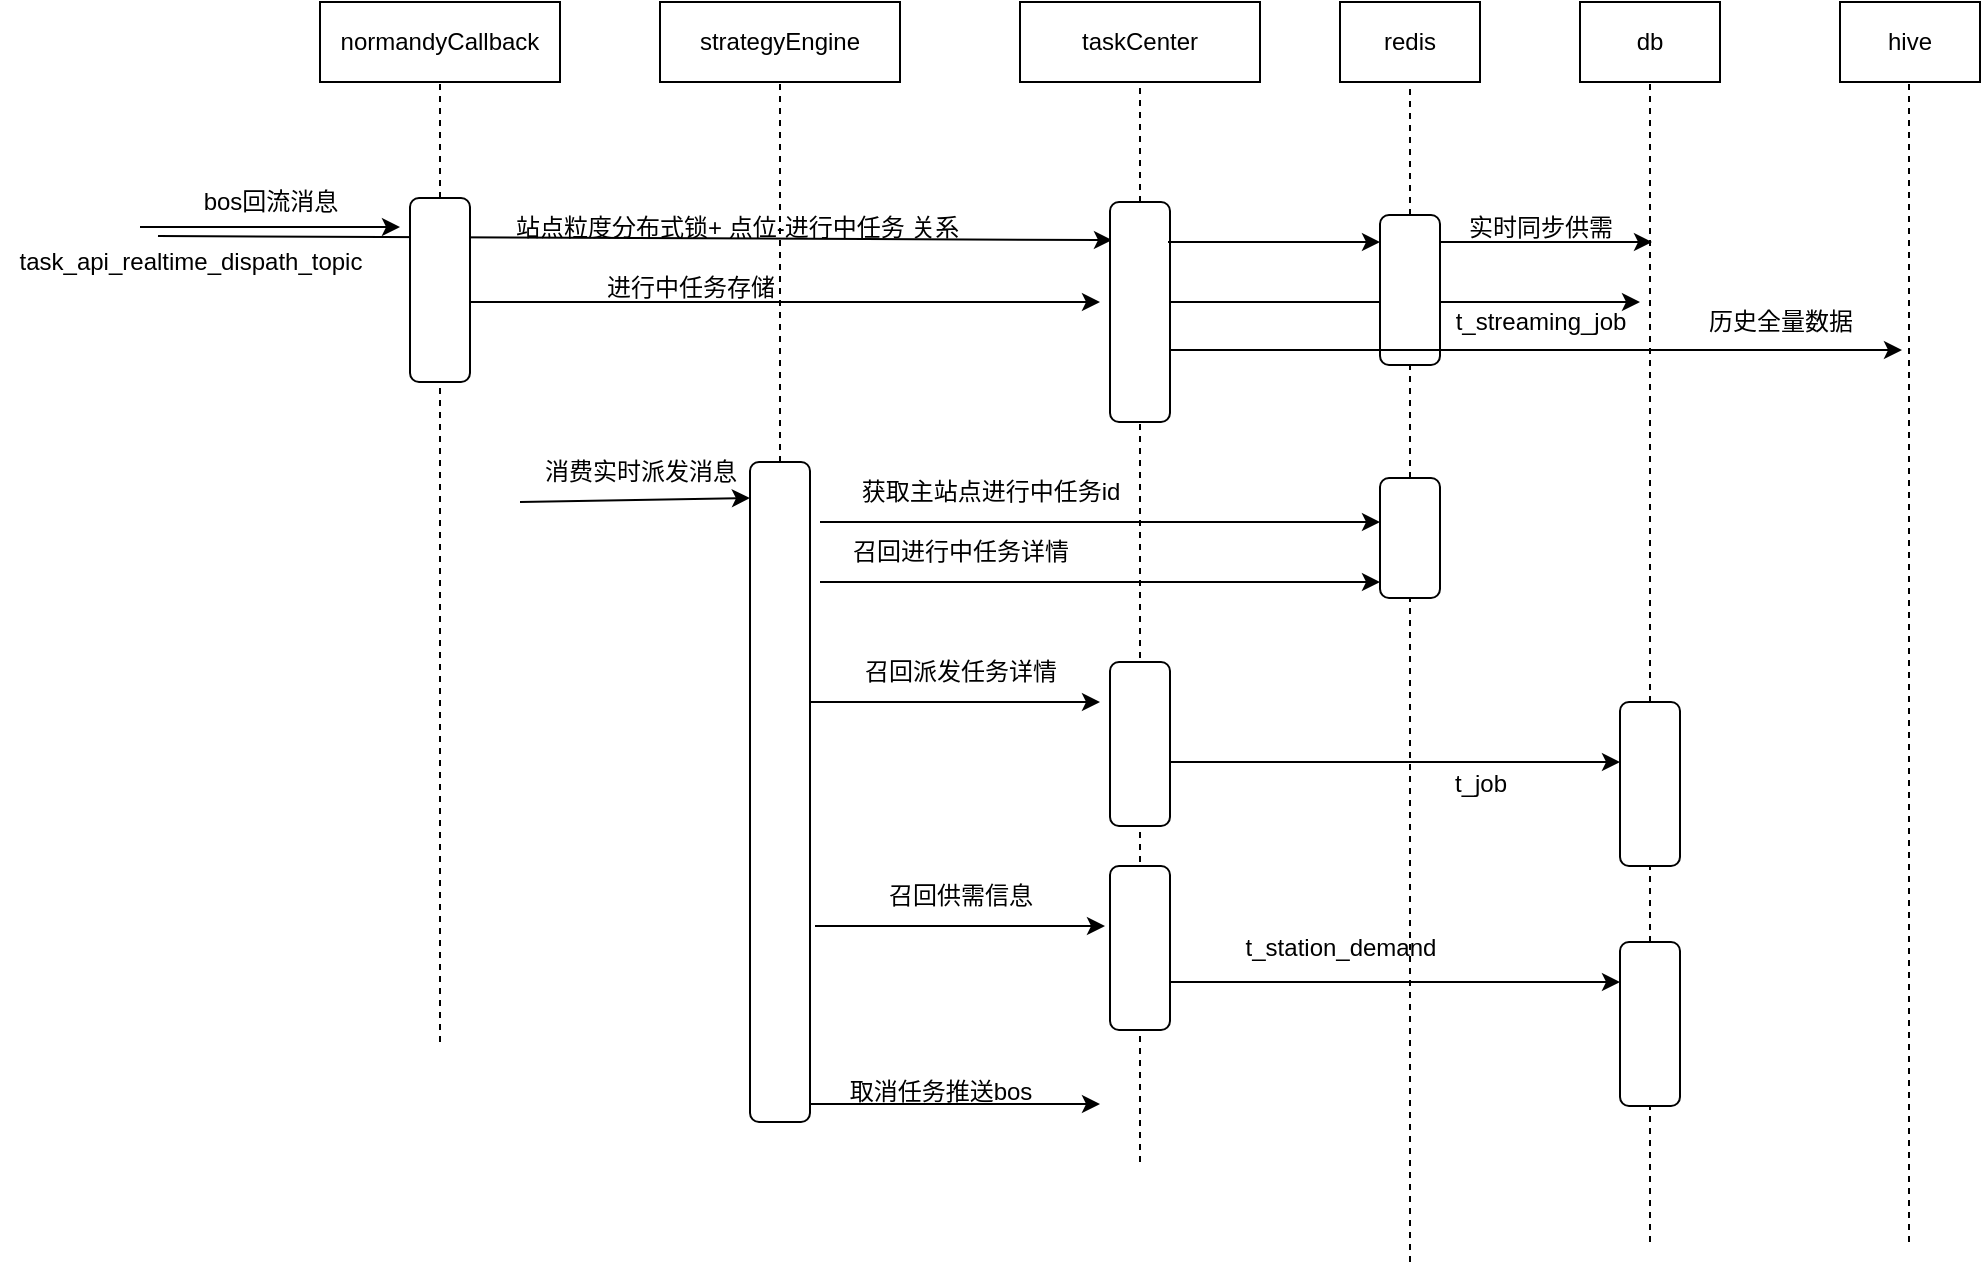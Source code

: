 <mxfile version="21.7.2" type="github">
  <diagram name="Page-1" id="b5c7aztyqT4D3_MfnT8D">
    <mxGraphModel dx="1804" dy="610" grid="1" gridSize="10" guides="1" tooltips="1" connect="1" arrows="1" fold="1" page="1" pageScale="1" pageWidth="850" pageHeight="1100" math="0" shadow="0">
      <root>
        <mxCell id="0" />
        <mxCell id="1" parent="0" />
        <mxCell id="7b0p1Mp8p-Ngd0mBVlGu-1" value="normandyCallback" style="rounded=0;whiteSpace=wrap;html=1;" vertex="1" parent="1">
          <mxGeometry x="90" y="80" width="120" height="40" as="geometry" />
        </mxCell>
        <mxCell id="7b0p1Mp8p-Ngd0mBVlGu-2" value="strategyEngine" style="rounded=0;whiteSpace=wrap;html=1;" vertex="1" parent="1">
          <mxGeometry x="260" y="80" width="120" height="40" as="geometry" />
        </mxCell>
        <mxCell id="7b0p1Mp8p-Ngd0mBVlGu-3" value="taskCenter" style="rounded=0;whiteSpace=wrap;html=1;" vertex="1" parent="1">
          <mxGeometry x="440" y="80" width="120" height="40" as="geometry" />
        </mxCell>
        <mxCell id="7b0p1Mp8p-Ngd0mBVlGu-5" value="redis" style="rounded=0;whiteSpace=wrap;html=1;" vertex="1" parent="1">
          <mxGeometry x="600" y="80" width="70" height="40" as="geometry" />
        </mxCell>
        <mxCell id="7b0p1Mp8p-Ngd0mBVlGu-7" value="" style="endArrow=none;dashed=1;html=1;rounded=0;entryX=0.5;entryY=1;entryDx=0;entryDy=0;" edge="1" parent="1" source="7b0p1Mp8p-Ngd0mBVlGu-24" target="7b0p1Mp8p-Ngd0mBVlGu-1">
          <mxGeometry width="50" height="50" relative="1" as="geometry">
            <mxPoint x="150" y="600" as="sourcePoint" />
            <mxPoint x="460" y="310" as="targetPoint" />
          </mxGeometry>
        </mxCell>
        <mxCell id="7b0p1Mp8p-Ngd0mBVlGu-8" value="" style="endArrow=none;dashed=1;html=1;rounded=0;entryX=0.5;entryY=1;entryDx=0;entryDy=0;" edge="1" parent="1" source="7b0p1Mp8p-Ngd0mBVlGu-34" target="7b0p1Mp8p-Ngd0mBVlGu-2">
          <mxGeometry width="50" height="50" relative="1" as="geometry">
            <mxPoint x="320" y="620" as="sourcePoint" />
            <mxPoint x="160" y="130" as="targetPoint" />
            <Array as="points" />
          </mxGeometry>
        </mxCell>
        <mxCell id="7b0p1Mp8p-Ngd0mBVlGu-10" value="" style="endArrow=none;dashed=1;html=1;rounded=0;" edge="1" parent="1" source="7b0p1Mp8p-Ngd0mBVlGu-26">
          <mxGeometry width="50" height="50" relative="1" as="geometry">
            <mxPoint x="499.5" y="610" as="sourcePoint" />
            <mxPoint x="500" y="120" as="targetPoint" />
            <Array as="points" />
          </mxGeometry>
        </mxCell>
        <mxCell id="7b0p1Mp8p-Ngd0mBVlGu-13" value="" style="endArrow=none;dashed=1;html=1;rounded=0;" edge="1" parent="1" source="7b0p1Mp8p-Ngd0mBVlGu-28">
          <mxGeometry width="50" height="50" relative="1" as="geometry">
            <mxPoint x="634.5" y="600" as="sourcePoint" />
            <mxPoint x="635" y="120" as="targetPoint" />
            <Array as="points" />
          </mxGeometry>
        </mxCell>
        <mxCell id="7b0p1Mp8p-Ngd0mBVlGu-15" value="" style="endArrow=classic;html=1;rounded=0;" edge="1" parent="1">
          <mxGeometry width="50" height="50" relative="1" as="geometry">
            <mxPoint y="192.5" as="sourcePoint" />
            <mxPoint x="130" y="192.5" as="targetPoint" />
          </mxGeometry>
        </mxCell>
        <mxCell id="7b0p1Mp8p-Ngd0mBVlGu-16" value="bos回流消息" style="text;html=1;align=center;verticalAlign=middle;resizable=0;points=[];autosize=1;strokeColor=none;fillColor=none;" vertex="1" parent="1">
          <mxGeometry x="20" y="165" width="90" height="30" as="geometry" />
        </mxCell>
        <mxCell id="7b0p1Mp8p-Ngd0mBVlGu-18" value="task_api_realtime_dispath_topic" style="text;html=1;align=center;verticalAlign=middle;resizable=0;points=[];autosize=1;strokeColor=none;fillColor=none;" vertex="1" parent="1">
          <mxGeometry x="-70" y="195" width="190" height="30" as="geometry" />
        </mxCell>
        <mxCell id="7b0p1Mp8p-Ngd0mBVlGu-20" value="" style="endArrow=classic;html=1;rounded=0;entryX=0.033;entryY=0.173;entryDx=0;entryDy=0;entryPerimeter=0;" edge="1" parent="1" target="7b0p1Mp8p-Ngd0mBVlGu-26">
          <mxGeometry width="50" height="50" relative="1" as="geometry">
            <mxPoint x="8.99" y="197.02" as="sourcePoint" />
            <mxPoint x="475.0" y="194.995" as="targetPoint" />
            <Array as="points" />
          </mxGeometry>
        </mxCell>
        <mxCell id="7b0p1Mp8p-Ngd0mBVlGu-21" value="站点粒度分布式锁+ 点位-进行中任务 关系&amp;nbsp;" style="text;html=1;align=center;verticalAlign=middle;resizable=0;points=[];autosize=1;strokeColor=none;fillColor=none;" vertex="1" parent="1">
          <mxGeometry x="175" y="178" width="250" height="30" as="geometry" />
        </mxCell>
        <mxCell id="7b0p1Mp8p-Ngd0mBVlGu-22" value="" style="endArrow=classic;html=1;rounded=0;" edge="1" parent="1">
          <mxGeometry width="50" height="50" relative="1" as="geometry">
            <mxPoint x="150" y="230" as="sourcePoint" />
            <mxPoint x="480" y="230" as="targetPoint" />
          </mxGeometry>
        </mxCell>
        <mxCell id="7b0p1Mp8p-Ngd0mBVlGu-23" value="进行中任务存储" style="text;html=1;align=center;verticalAlign=middle;resizable=0;points=[];autosize=1;strokeColor=none;fillColor=none;" vertex="1" parent="1">
          <mxGeometry x="220" y="208" width="110" height="30" as="geometry" />
        </mxCell>
        <mxCell id="7b0p1Mp8p-Ngd0mBVlGu-25" value="" style="endArrow=none;dashed=1;html=1;rounded=0;entryX=0.5;entryY=1;entryDx=0;entryDy=0;" edge="1" parent="1" target="7b0p1Mp8p-Ngd0mBVlGu-24">
          <mxGeometry width="50" height="50" relative="1" as="geometry">
            <mxPoint x="150" y="600" as="sourcePoint" />
            <mxPoint x="150" y="120" as="targetPoint" />
          </mxGeometry>
        </mxCell>
        <mxCell id="7b0p1Mp8p-Ngd0mBVlGu-24" value="" style="rounded=1;whiteSpace=wrap;html=1;" vertex="1" parent="1">
          <mxGeometry x="135" y="178" width="30" height="92" as="geometry" />
        </mxCell>
        <mxCell id="7b0p1Mp8p-Ngd0mBVlGu-27" value="" style="endArrow=none;dashed=1;html=1;rounded=0;" edge="1" parent="1" target="7b0p1Mp8p-Ngd0mBVlGu-26">
          <mxGeometry width="50" height="50" relative="1" as="geometry">
            <mxPoint x="500" y="660" as="sourcePoint" />
            <mxPoint x="500" y="120" as="targetPoint" />
            <Array as="points" />
          </mxGeometry>
        </mxCell>
        <mxCell id="7b0p1Mp8p-Ngd0mBVlGu-26" value="" style="rounded=1;whiteSpace=wrap;html=1;" vertex="1" parent="1">
          <mxGeometry x="485" y="180" width="30" height="110" as="geometry" />
        </mxCell>
        <mxCell id="7b0p1Mp8p-Ngd0mBVlGu-29" value="" style="endArrow=classic;html=1;rounded=0;entryX=0.958;entryY=0.933;entryDx=0;entryDy=0;entryPerimeter=0;" edge="1" parent="1" target="7b0p1Mp8p-Ngd0mBVlGu-30">
          <mxGeometry width="50" height="50" relative="1" as="geometry">
            <mxPoint x="190" y="330" as="sourcePoint" />
            <mxPoint x="325" y="330" as="targetPoint" />
          </mxGeometry>
        </mxCell>
        <mxCell id="7b0p1Mp8p-Ngd0mBVlGu-30" value="消费实时派发消息" style="text;html=1;align=center;verticalAlign=middle;resizable=0;points=[];autosize=1;strokeColor=none;fillColor=none;" vertex="1" parent="1">
          <mxGeometry x="190" y="300" width="120" height="30" as="geometry" />
        </mxCell>
        <mxCell id="7b0p1Mp8p-Ngd0mBVlGu-35" value="" style="endArrow=none;dashed=1;html=1;rounded=0;entryX=0.5;entryY=1;entryDx=0;entryDy=0;" edge="1" parent="1" target="7b0p1Mp8p-Ngd0mBVlGu-34">
          <mxGeometry width="50" height="50" relative="1" as="geometry">
            <mxPoint x="320" y="620" as="sourcePoint" />
            <mxPoint x="320" y="120" as="targetPoint" />
            <Array as="points" />
          </mxGeometry>
        </mxCell>
        <mxCell id="7b0p1Mp8p-Ngd0mBVlGu-34" value="" style="rounded=1;whiteSpace=wrap;html=1;" vertex="1" parent="1">
          <mxGeometry x="305" y="310" width="30" height="330" as="geometry" />
        </mxCell>
        <mxCell id="7b0p1Mp8p-Ngd0mBVlGu-38" value="" style="endArrow=classic;html=1;rounded=0;" edge="1" parent="1">
          <mxGeometry width="50" height="50" relative="1" as="geometry">
            <mxPoint x="340" y="340" as="sourcePoint" />
            <mxPoint x="620" y="340" as="targetPoint" />
          </mxGeometry>
        </mxCell>
        <mxCell id="7b0p1Mp8p-Ngd0mBVlGu-39" value="获取主站点进行中任务id" style="text;html=1;align=center;verticalAlign=middle;resizable=0;points=[];autosize=1;strokeColor=none;fillColor=none;" vertex="1" parent="1">
          <mxGeometry x="350" y="310" width="150" height="30" as="geometry" />
        </mxCell>
        <mxCell id="7b0p1Mp8p-Ngd0mBVlGu-40" value="" style="rounded=1;whiteSpace=wrap;html=1;" vertex="1" parent="1">
          <mxGeometry x="485" y="410" width="30" height="82" as="geometry" />
        </mxCell>
        <mxCell id="7b0p1Mp8p-Ngd0mBVlGu-41" value="" style="endArrow=classic;html=1;rounded=0;" edge="1" parent="1">
          <mxGeometry width="50" height="50" relative="1" as="geometry">
            <mxPoint x="335" y="430" as="sourcePoint" />
            <mxPoint x="480" y="430" as="targetPoint" />
          </mxGeometry>
        </mxCell>
        <mxCell id="7b0p1Mp8p-Ngd0mBVlGu-42" value="召回派发任务详情" style="text;html=1;align=center;verticalAlign=middle;resizable=0;points=[];autosize=1;strokeColor=none;fillColor=none;" vertex="1" parent="1">
          <mxGeometry x="350" y="400" width="120" height="30" as="geometry" />
        </mxCell>
        <mxCell id="7b0p1Mp8p-Ngd0mBVlGu-43" value="db" style="rounded=0;whiteSpace=wrap;html=1;" vertex="1" parent="1">
          <mxGeometry x="720" y="80" width="70" height="40" as="geometry" />
        </mxCell>
        <mxCell id="7b0p1Mp8p-Ngd0mBVlGu-44" value="" style="endArrow=classic;html=1;rounded=0;" edge="1" parent="1">
          <mxGeometry width="50" height="50" relative="1" as="geometry">
            <mxPoint x="515" y="230" as="sourcePoint" />
            <mxPoint x="750" y="230" as="targetPoint" />
          </mxGeometry>
        </mxCell>
        <mxCell id="7b0p1Mp8p-Ngd0mBVlGu-45" value="" style="endArrow=none;dashed=1;html=1;rounded=0;entryX=0.5;entryY=1;entryDx=0;entryDy=0;" edge="1" parent="1" target="7b0p1Mp8p-Ngd0mBVlGu-43">
          <mxGeometry width="50" height="50" relative="1" as="geometry">
            <mxPoint x="755" y="700" as="sourcePoint" />
            <mxPoint x="760" y="208" as="targetPoint" />
            <Array as="points" />
          </mxGeometry>
        </mxCell>
        <mxCell id="7b0p1Mp8p-Ngd0mBVlGu-47" value="" style="endArrow=classic;html=1;rounded=0;" edge="1" parent="1">
          <mxGeometry width="50" height="50" relative="1" as="geometry">
            <mxPoint x="515" y="460" as="sourcePoint" />
            <mxPoint x="740" y="460" as="targetPoint" />
          </mxGeometry>
        </mxCell>
        <mxCell id="7b0p1Mp8p-Ngd0mBVlGu-52" value="" style="rounded=1;whiteSpace=wrap;html=1;" vertex="1" parent="1">
          <mxGeometry x="740" y="430" width="30" height="82" as="geometry" />
        </mxCell>
        <mxCell id="7b0p1Mp8p-Ngd0mBVlGu-56" value="t_job" style="text;html=1;align=center;verticalAlign=middle;resizable=0;points=[];autosize=1;strokeColor=none;fillColor=none;" vertex="1" parent="1">
          <mxGeometry x="645" y="456" width="50" height="30" as="geometry" />
        </mxCell>
        <mxCell id="7b0p1Mp8p-Ngd0mBVlGu-57" value="" style="endArrow=none;dashed=1;html=1;rounded=0;" edge="1" parent="1" source="7b0p1Mp8p-Ngd0mBVlGu-37" target="7b0p1Mp8p-Ngd0mBVlGu-28">
          <mxGeometry width="50" height="50" relative="1" as="geometry">
            <mxPoint x="634.5" y="600" as="sourcePoint" />
            <mxPoint x="635" y="120" as="targetPoint" />
            <Array as="points" />
          </mxGeometry>
        </mxCell>
        <mxCell id="7b0p1Mp8p-Ngd0mBVlGu-28" value="" style="rounded=1;whiteSpace=wrap;html=1;" vertex="1" parent="1">
          <mxGeometry x="620" y="186.5" width="30" height="75" as="geometry" />
        </mxCell>
        <mxCell id="7b0p1Mp8p-Ngd0mBVlGu-59" value="" style="endArrow=none;dashed=1;html=1;rounded=0;" edge="1" parent="1" target="7b0p1Mp8p-Ngd0mBVlGu-37">
          <mxGeometry width="50" height="50" relative="1" as="geometry">
            <mxPoint x="635" y="710" as="sourcePoint" />
            <mxPoint x="635" y="225" as="targetPoint" />
            <Array as="points" />
          </mxGeometry>
        </mxCell>
        <mxCell id="7b0p1Mp8p-Ngd0mBVlGu-37" value="" style="rounded=1;whiteSpace=wrap;html=1;" vertex="1" parent="1">
          <mxGeometry x="620" y="318" width="30" height="60" as="geometry" />
        </mxCell>
        <mxCell id="7b0p1Mp8p-Ngd0mBVlGu-60" value="" style="rounded=1;whiteSpace=wrap;html=1;" vertex="1" parent="1">
          <mxGeometry x="485" y="512" width="30" height="82" as="geometry" />
        </mxCell>
        <mxCell id="7b0p1Mp8p-Ngd0mBVlGu-61" value="召回供需信息" style="text;html=1;align=center;verticalAlign=middle;resizable=0;points=[];autosize=1;strokeColor=none;fillColor=none;" vertex="1" parent="1">
          <mxGeometry x="360" y="512" width="100" height="30" as="geometry" />
        </mxCell>
        <mxCell id="7b0p1Mp8p-Ngd0mBVlGu-62" value="" style="endArrow=classic;html=1;rounded=0;" edge="1" parent="1">
          <mxGeometry width="50" height="50" relative="1" as="geometry">
            <mxPoint x="337.5" y="542" as="sourcePoint" />
            <mxPoint x="482.5" y="542" as="targetPoint" />
          </mxGeometry>
        </mxCell>
        <mxCell id="7b0p1Mp8p-Ngd0mBVlGu-63" value="" style="rounded=1;whiteSpace=wrap;html=1;" vertex="1" parent="1">
          <mxGeometry x="740" y="550" width="30" height="82" as="geometry" />
        </mxCell>
        <mxCell id="7b0p1Mp8p-Ngd0mBVlGu-64" value="" style="endArrow=classic;html=1;rounded=0;" edge="1" parent="1">
          <mxGeometry width="50" height="50" relative="1" as="geometry">
            <mxPoint x="515" y="570" as="sourcePoint" />
            <mxPoint x="740" y="570" as="targetPoint" />
          </mxGeometry>
        </mxCell>
        <mxCell id="7b0p1Mp8p-Ngd0mBVlGu-65" value="t_station_demand" style="text;html=1;align=center;verticalAlign=middle;resizable=0;points=[];autosize=1;strokeColor=none;fillColor=none;" vertex="1" parent="1">
          <mxGeometry x="540" y="538" width="120" height="30" as="geometry" />
        </mxCell>
        <mxCell id="7b0p1Mp8p-Ngd0mBVlGu-66" value="" style="endArrow=classic;html=1;rounded=0;" edge="1" parent="1">
          <mxGeometry width="50" height="50" relative="1" as="geometry">
            <mxPoint x="335" y="631" as="sourcePoint" />
            <mxPoint x="480" y="631" as="targetPoint" />
          </mxGeometry>
        </mxCell>
        <mxCell id="7b0p1Mp8p-Ngd0mBVlGu-67" value="取消任务推送bos" style="text;html=1;align=center;verticalAlign=middle;resizable=0;points=[];autosize=1;strokeColor=none;fillColor=none;" vertex="1" parent="1">
          <mxGeometry x="345" y="610" width="110" height="30" as="geometry" />
        </mxCell>
        <mxCell id="7b0p1Mp8p-Ngd0mBVlGu-72" value="" style="endArrow=classic;html=1;rounded=0;" edge="1" parent="1">
          <mxGeometry width="50" height="50" relative="1" as="geometry">
            <mxPoint x="340" y="370" as="sourcePoint" />
            <mxPoint x="620" y="370" as="targetPoint" />
          </mxGeometry>
        </mxCell>
        <mxCell id="7b0p1Mp8p-Ngd0mBVlGu-73" value="召回进行中任务详情" style="text;html=1;align=center;verticalAlign=middle;resizable=0;points=[];autosize=1;strokeColor=none;fillColor=none;" vertex="1" parent="1">
          <mxGeometry x="345" y="340" width="130" height="30" as="geometry" />
        </mxCell>
        <mxCell id="7b0p1Mp8p-Ngd0mBVlGu-74" value="" style="endArrow=classic;html=1;rounded=0;entryX=0.033;entryY=0.6;entryDx=0;entryDy=0;entryPerimeter=0;" edge="1" parent="1">
          <mxGeometry width="50" height="50" relative="1" as="geometry">
            <mxPoint x="514" y="200" as="sourcePoint" />
            <mxPoint x="620" y="200" as="targetPoint" />
          </mxGeometry>
        </mxCell>
        <mxCell id="7b0p1Mp8p-Ngd0mBVlGu-77" value="t_streaming_job" style="text;html=1;align=center;verticalAlign=middle;resizable=0;points=[];autosize=1;strokeColor=none;fillColor=none;" vertex="1" parent="1">
          <mxGeometry x="645" y="225" width="110" height="30" as="geometry" />
        </mxCell>
        <mxCell id="7b0p1Mp8p-Ngd0mBVlGu-78" value="" style="endArrow=classic;html=1;rounded=0;entryX=0.033;entryY=0.6;entryDx=0;entryDy=0;entryPerimeter=0;" edge="1" parent="1">
          <mxGeometry width="50" height="50" relative="1" as="geometry">
            <mxPoint x="650" y="200" as="sourcePoint" />
            <mxPoint x="756" y="200" as="targetPoint" />
          </mxGeometry>
        </mxCell>
        <mxCell id="7b0p1Mp8p-Ngd0mBVlGu-79" value="实时同步供需" style="text;html=1;align=center;verticalAlign=middle;resizable=0;points=[];autosize=1;strokeColor=none;fillColor=none;" vertex="1" parent="1">
          <mxGeometry x="650" y="177.5" width="100" height="30" as="geometry" />
        </mxCell>
        <mxCell id="7b0p1Mp8p-Ngd0mBVlGu-81" value="hive" style="rounded=0;whiteSpace=wrap;html=1;" vertex="1" parent="1">
          <mxGeometry x="850" y="80" width="70" height="40" as="geometry" />
        </mxCell>
        <mxCell id="7b0p1Mp8p-Ngd0mBVlGu-82" value="" style="endArrow=none;dashed=1;html=1;rounded=0;entryX=0.5;entryY=1;entryDx=0;entryDy=0;" edge="1" parent="1">
          <mxGeometry width="50" height="50" relative="1" as="geometry">
            <mxPoint x="884.5" y="700" as="sourcePoint" />
            <mxPoint x="884.5" y="120" as="targetPoint" />
            <Array as="points" />
          </mxGeometry>
        </mxCell>
        <mxCell id="7b0p1Mp8p-Ngd0mBVlGu-84" value="" style="endArrow=classic;html=1;rounded=0;" edge="1" parent="1">
          <mxGeometry width="50" height="50" relative="1" as="geometry">
            <mxPoint x="515" y="254" as="sourcePoint" />
            <mxPoint x="881" y="254" as="targetPoint" />
          </mxGeometry>
        </mxCell>
        <mxCell id="7b0p1Mp8p-Ngd0mBVlGu-85" value="历史全量数据" style="text;html=1;align=center;verticalAlign=middle;resizable=0;points=[];autosize=1;strokeColor=none;fillColor=none;" vertex="1" parent="1">
          <mxGeometry x="770" y="225" width="100" height="30" as="geometry" />
        </mxCell>
      </root>
    </mxGraphModel>
  </diagram>
</mxfile>
